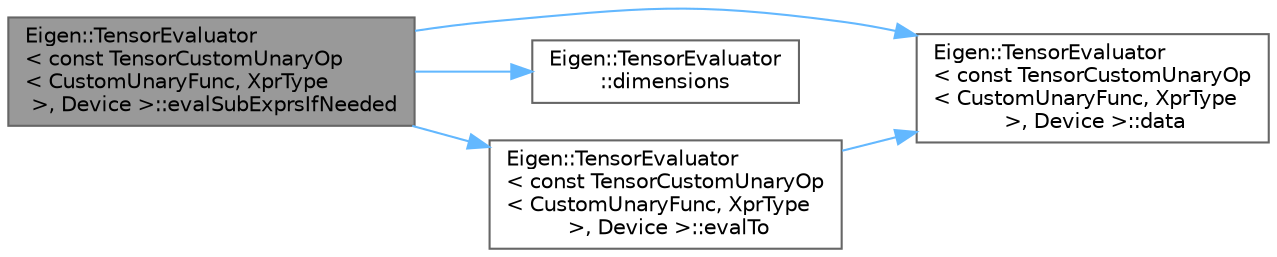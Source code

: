 digraph "Eigen::TensorEvaluator&lt; const TensorCustomUnaryOp&lt; CustomUnaryFunc, XprType &gt;, Device &gt;::evalSubExprsIfNeeded"
{
 // LATEX_PDF_SIZE
  bgcolor="transparent";
  edge [fontname=Helvetica,fontsize=10,labelfontname=Helvetica,labelfontsize=10];
  node [fontname=Helvetica,fontsize=10,shape=box,height=0.2,width=0.4];
  rankdir="LR";
  Node1 [id="Node000001",label="Eigen::TensorEvaluator\l\< const TensorCustomUnaryOp\l\< CustomUnaryFunc, XprType\l \>, Device \>::evalSubExprsIfNeeded",height=0.2,width=0.4,color="gray40", fillcolor="grey60", style="filled", fontcolor="black",tooltip=" "];
  Node1 -> Node2 [id="edge1_Node000001_Node000002",color="steelblue1",style="solid",tooltip=" "];
  Node2 [id="Node000002",label="Eigen::TensorEvaluator\l\< const TensorCustomUnaryOp\l\< CustomUnaryFunc, XprType\l \>, Device \>::data",height=0.2,width=0.4,color="grey40", fillcolor="white", style="filled",URL="$struct_eigen_1_1_tensor_evaluator_3_01const_01_tensor_custom_unary_op_3_01_custom_unary_func_00_c98bd2331846ae9855eae47ba436125b.html#a8fefad0462b8a7f380dfc3bc068d8306",tooltip=" "];
  Node1 -> Node3 [id="edge2_Node000001_Node000003",color="steelblue1",style="solid",tooltip=" "];
  Node3 [id="Node000003",label="Eigen::TensorEvaluator\l::dimensions",height=0.2,width=0.4,color="grey40", fillcolor="white", style="filled",URL="$struct_eigen_1_1_tensor_evaluator.html#a4b49b2c40bcb2220fb240083cd1833c6",tooltip=" "];
  Node1 -> Node4 [id="edge3_Node000001_Node000004",color="steelblue1",style="solid",tooltip=" "];
  Node4 [id="Node000004",label="Eigen::TensorEvaluator\l\< const TensorCustomUnaryOp\l\< CustomUnaryFunc, XprType\l \>, Device \>::evalTo",height=0.2,width=0.4,color="grey40", fillcolor="white", style="filled",URL="$struct_eigen_1_1_tensor_evaluator_3_01const_01_tensor_custom_unary_op_3_01_custom_unary_func_00_c98bd2331846ae9855eae47ba436125b.html#a70c08cd685798bd03cc8a1bf43e503b5",tooltip=" "];
  Node4 -> Node2 [id="edge4_Node000004_Node000002",color="steelblue1",style="solid",tooltip=" "];
}
